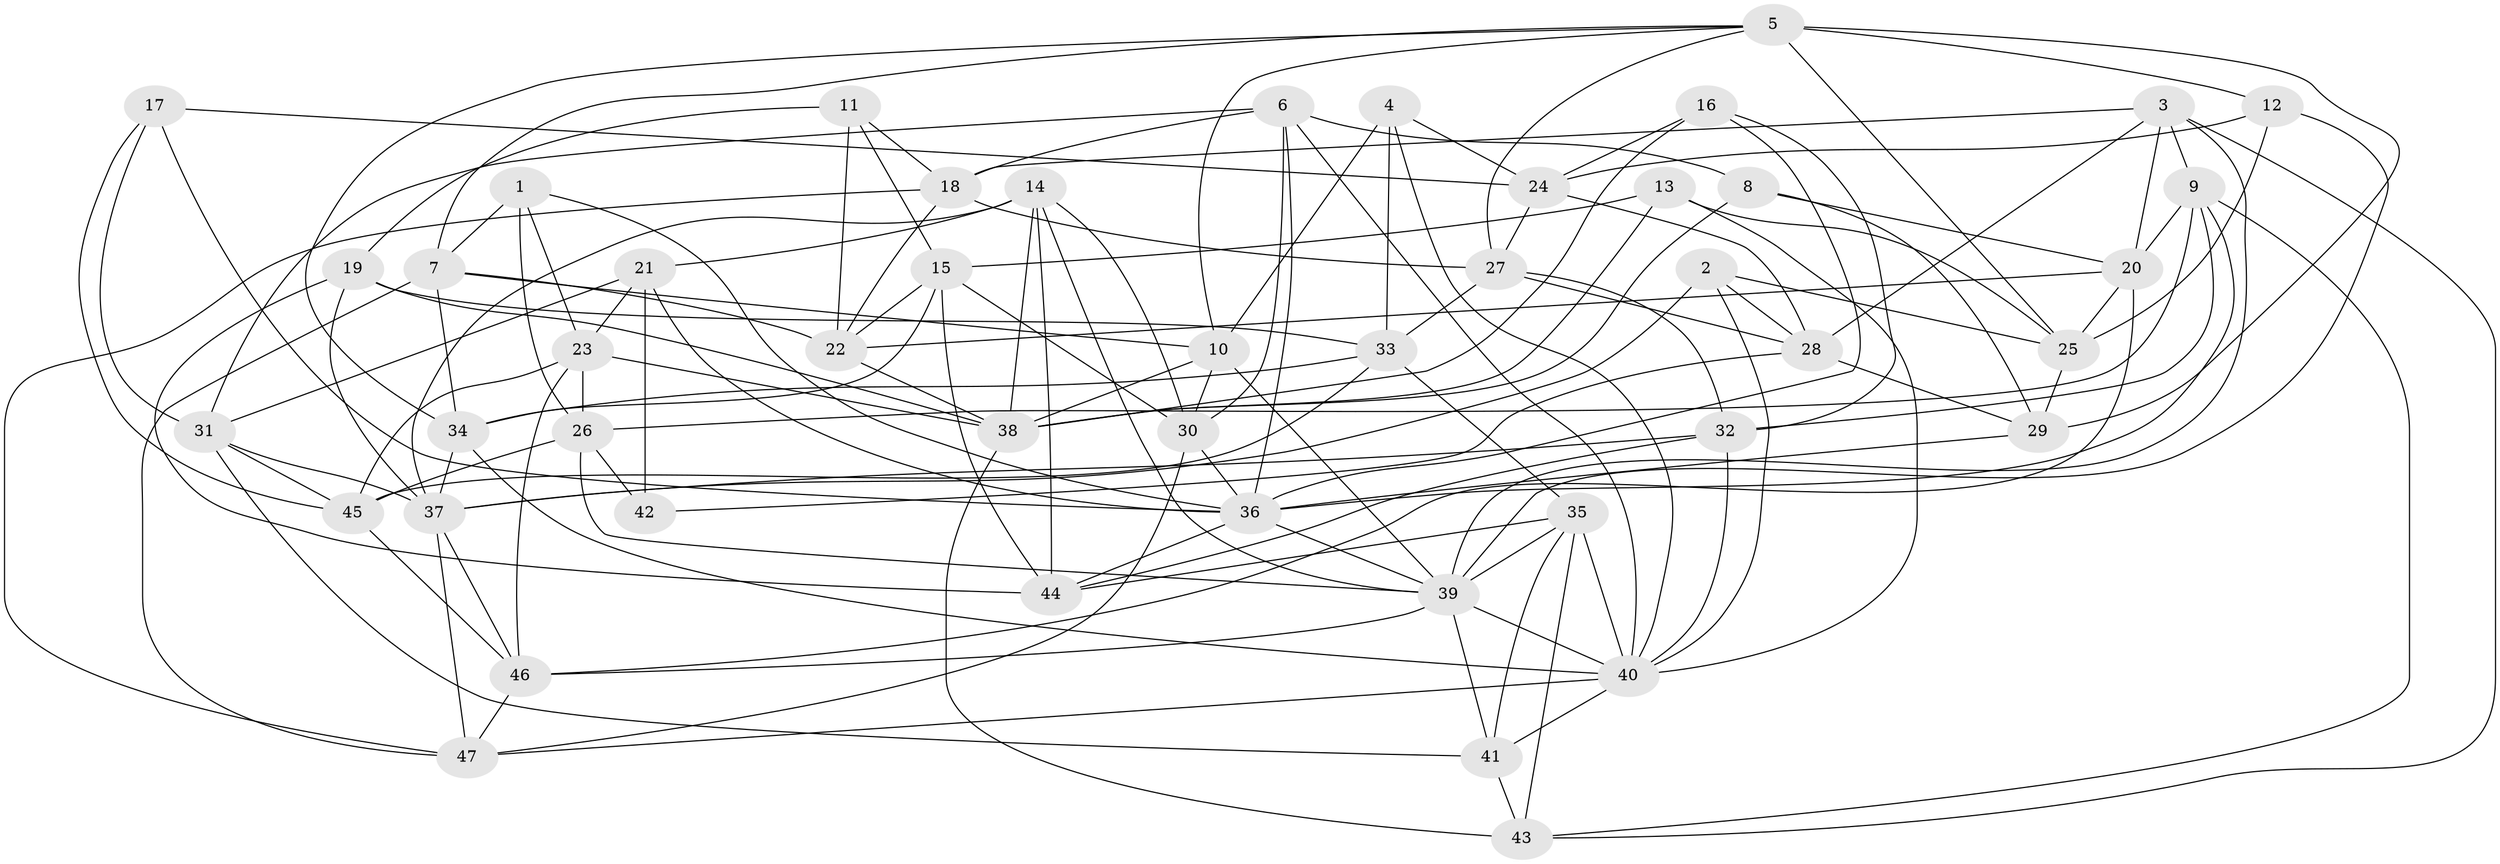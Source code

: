 // original degree distribution, {4: 1.0}
// Generated by graph-tools (version 1.1) at 2025/26/03/09/25 03:26:50]
// undirected, 47 vertices, 137 edges
graph export_dot {
graph [start="1"]
  node [color=gray90,style=filled];
  1;
  2;
  3;
  4;
  5;
  6;
  7;
  8;
  9;
  10;
  11;
  12;
  13;
  14;
  15;
  16;
  17;
  18;
  19;
  20;
  21;
  22;
  23;
  24;
  25;
  26;
  27;
  28;
  29;
  30;
  31;
  32;
  33;
  34;
  35;
  36;
  37;
  38;
  39;
  40;
  41;
  42;
  43;
  44;
  45;
  46;
  47;
  1 -- 7 [weight=1.0];
  1 -- 23 [weight=1.0];
  1 -- 26 [weight=1.0];
  1 -- 36 [weight=1.0];
  2 -- 25 [weight=1.0];
  2 -- 28 [weight=1.0];
  2 -- 37 [weight=1.0];
  2 -- 40 [weight=1.0];
  3 -- 9 [weight=1.0];
  3 -- 18 [weight=1.0];
  3 -- 20 [weight=1.0];
  3 -- 28 [weight=1.0];
  3 -- 39 [weight=1.0];
  3 -- 43 [weight=1.0];
  4 -- 10 [weight=1.0];
  4 -- 24 [weight=1.0];
  4 -- 33 [weight=1.0];
  4 -- 40 [weight=1.0];
  5 -- 7 [weight=1.0];
  5 -- 10 [weight=1.0];
  5 -- 12 [weight=1.0];
  5 -- 25 [weight=1.0];
  5 -- 27 [weight=1.0];
  5 -- 29 [weight=2.0];
  5 -- 34 [weight=1.0];
  6 -- 8 [weight=1.0];
  6 -- 18 [weight=1.0];
  6 -- 30 [weight=1.0];
  6 -- 31 [weight=1.0];
  6 -- 36 [weight=1.0];
  6 -- 40 [weight=1.0];
  7 -- 10 [weight=1.0];
  7 -- 22 [weight=1.0];
  7 -- 34 [weight=1.0];
  7 -- 47 [weight=1.0];
  8 -- 20 [weight=1.0];
  8 -- 29 [weight=1.0];
  8 -- 38 [weight=1.0];
  9 -- 20 [weight=1.0];
  9 -- 26 [weight=1.0];
  9 -- 32 [weight=1.0];
  9 -- 36 [weight=1.0];
  9 -- 43 [weight=1.0];
  10 -- 30 [weight=1.0];
  10 -- 38 [weight=1.0];
  10 -- 39 [weight=1.0];
  11 -- 15 [weight=1.0];
  11 -- 18 [weight=1.0];
  11 -- 19 [weight=1.0];
  11 -- 22 [weight=1.0];
  12 -- 24 [weight=1.0];
  12 -- 25 [weight=1.0];
  12 -- 39 [weight=1.0];
  13 -- 15 [weight=1.0];
  13 -- 25 [weight=1.0];
  13 -- 38 [weight=1.0];
  13 -- 40 [weight=1.0];
  14 -- 21 [weight=1.0];
  14 -- 30 [weight=1.0];
  14 -- 37 [weight=1.0];
  14 -- 38 [weight=1.0];
  14 -- 39 [weight=1.0];
  14 -- 44 [weight=1.0];
  15 -- 22 [weight=1.0];
  15 -- 30 [weight=1.0];
  15 -- 34 [weight=1.0];
  15 -- 44 [weight=1.0];
  16 -- 24 [weight=1.0];
  16 -- 32 [weight=1.0];
  16 -- 36 [weight=1.0];
  16 -- 38 [weight=1.0];
  17 -- 24 [weight=1.0];
  17 -- 31 [weight=1.0];
  17 -- 36 [weight=1.0];
  17 -- 45 [weight=1.0];
  18 -- 22 [weight=1.0];
  18 -- 27 [weight=1.0];
  18 -- 47 [weight=1.0];
  19 -- 33 [weight=1.0];
  19 -- 37 [weight=1.0];
  19 -- 38 [weight=2.0];
  19 -- 44 [weight=1.0];
  20 -- 22 [weight=1.0];
  20 -- 25 [weight=1.0];
  20 -- 46 [weight=1.0];
  21 -- 23 [weight=1.0];
  21 -- 31 [weight=1.0];
  21 -- 36 [weight=1.0];
  21 -- 42 [weight=2.0];
  22 -- 38 [weight=1.0];
  23 -- 26 [weight=1.0];
  23 -- 38 [weight=1.0];
  23 -- 45 [weight=1.0];
  23 -- 46 [weight=1.0];
  24 -- 27 [weight=1.0];
  24 -- 28 [weight=1.0];
  25 -- 29 [weight=1.0];
  26 -- 39 [weight=1.0];
  26 -- 42 [weight=1.0];
  26 -- 45 [weight=1.0];
  27 -- 28 [weight=1.0];
  27 -- 32 [weight=1.0];
  27 -- 33 [weight=1.0];
  28 -- 29 [weight=1.0];
  28 -- 42 [weight=1.0];
  29 -- 36 [weight=1.0];
  30 -- 36 [weight=1.0];
  30 -- 47 [weight=1.0];
  31 -- 37 [weight=1.0];
  31 -- 41 [weight=1.0];
  31 -- 45 [weight=1.0];
  32 -- 37 [weight=1.0];
  32 -- 40 [weight=1.0];
  32 -- 44 [weight=1.0];
  33 -- 34 [weight=1.0];
  33 -- 35 [weight=1.0];
  33 -- 45 [weight=1.0];
  34 -- 37 [weight=1.0];
  34 -- 40 [weight=1.0];
  35 -- 39 [weight=1.0];
  35 -- 40 [weight=1.0];
  35 -- 41 [weight=1.0];
  35 -- 43 [weight=1.0];
  35 -- 44 [weight=1.0];
  36 -- 39 [weight=1.0];
  36 -- 44 [weight=1.0];
  37 -- 46 [weight=1.0];
  37 -- 47 [weight=1.0];
  38 -- 43 [weight=1.0];
  39 -- 40 [weight=1.0];
  39 -- 41 [weight=1.0];
  39 -- 46 [weight=1.0];
  40 -- 41 [weight=1.0];
  40 -- 47 [weight=1.0];
  41 -- 43 [weight=2.0];
  45 -- 46 [weight=1.0];
  46 -- 47 [weight=1.0];
}
